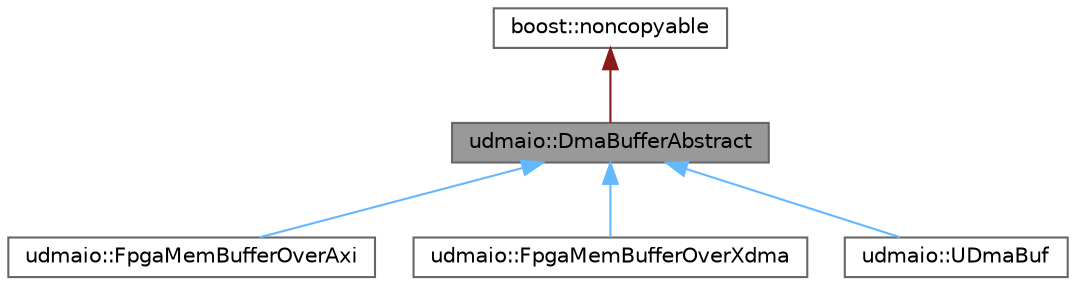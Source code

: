 digraph "udmaio::DmaBufferAbstract"
{
 // INTERACTIVE_SVG=YES
 // LATEX_PDF_SIZE
  bgcolor="transparent";
  edge [fontname=Helvetica,fontsize=10,labelfontname=Helvetica,labelfontsize=10];
  node [fontname=Helvetica,fontsize=10,shape=box,height=0.2,width=0.4];
  Node1 [label="udmaio::DmaBufferAbstract",height=0.2,width=0.4,color="gray40", fillcolor="grey60", style="filled", fontcolor="black",tooltip="Base class for DMA data buffer."];
  Node2 -> Node1 [dir="back",color="firebrick4",style="solid"];
  Node2 [label="boost::noncopyable",height=0.2,width=0.4,color="gray40", fillcolor="white", style="filled",tooltip=" "];
  Node1 -> Node3 [dir="back",color="steelblue1",style="solid"];
  Node3 [label="udmaio::FpgaMemBufferOverAxi",height=0.2,width=0.4,color="gray40", fillcolor="white", style="filled",URL="$classudmaio_1_1_fpga_mem_buffer_over_axi.html",tooltip="DMA data buffer accessed over AXI/UIO, described w/ explicit address & size."];
  Node1 -> Node4 [dir="back",color="steelblue1",style="solid"];
  Node4 [label="udmaio::FpgaMemBufferOverXdma",height=0.2,width=0.4,color="gray40", fillcolor="white", style="filled",URL="$classudmaio_1_1_fpga_mem_buffer_over_xdma.html",tooltip="DMA data buffer accessed over XDMA using the xdma c2h0 stream channel."];
  Node1 -> Node5 [dir="back",color="steelblue1",style="solid"];
  Node5 [label="udmaio::UDmaBuf",height=0.2,width=0.4,color="gray40", fillcolor="white", style="filled",URL="$classudmaio_1_1_u_dma_buf.html",tooltip="DMA data buffer accessed over AXI/UIO, implemented w/ udmabuf (see https://github...."];
}
